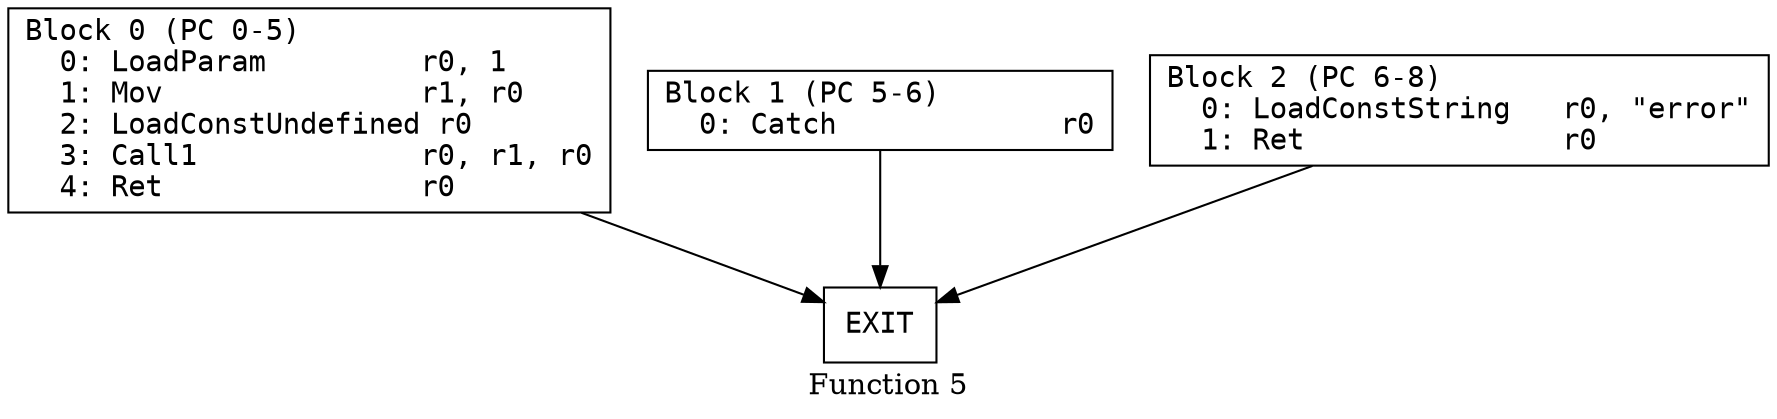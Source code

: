 // Function 5 from flow_control
// Generated from data/flow_control.dot

digraph {
  rankdir=TB;
  node [shape=box, fontname="monospace"];

  label = "Function 5";
  style = filled;
  color = lightgrey;

  f5_n0 [ label = "Block 0 (PC 0-5)\l  0: LoadParam         r0, 1\l  1: Mov               r1, r0\l  2: LoadConstUndefined r0\l  3: Call1             r0, r1, r0\l  4: Ret               r0\l" ]
  f5_n1 [ label = "Block 1 (PC 5-6)\l  0: Catch             r0\l" ]
  f5_n2 [ label = "Block 2 (PC 6-8)\l  0: LoadConstString   r0, \"error\"\l  1: Ret               r0\l" ]
  f5_n3 [ label = "EXIT" ]

  f5_n0 -> f5_n3
  f5_n1 -> f5_n3
  f5_n2 -> f5_n3
}
